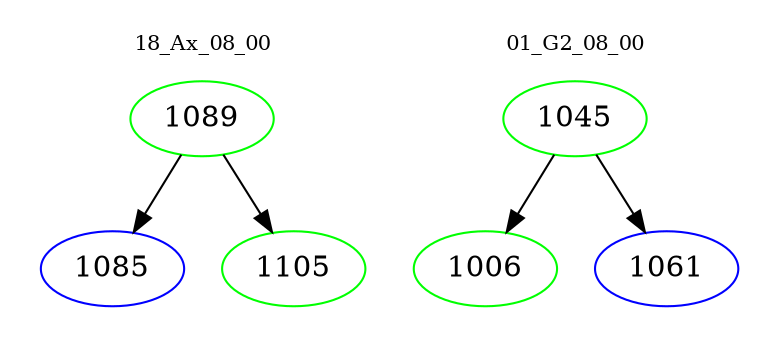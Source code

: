 digraph{
subgraph cluster_0 {
color = white
label = "18_Ax_08_00";
fontsize=10;
T0_1089 [label="1089", color="green"]
T0_1089 -> T0_1085 [color="black"]
T0_1085 [label="1085", color="blue"]
T0_1089 -> T0_1105 [color="black"]
T0_1105 [label="1105", color="green"]
}
subgraph cluster_1 {
color = white
label = "01_G2_08_00";
fontsize=10;
T1_1045 [label="1045", color="green"]
T1_1045 -> T1_1006 [color="black"]
T1_1006 [label="1006", color="green"]
T1_1045 -> T1_1061 [color="black"]
T1_1061 [label="1061", color="blue"]
}
}
